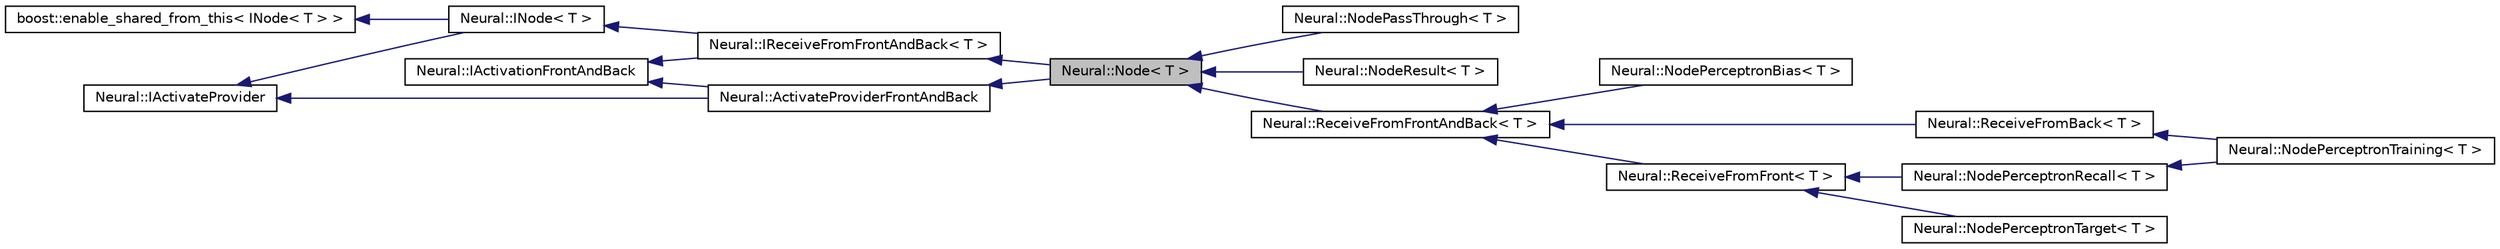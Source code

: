digraph G
{
  edge [fontname="Helvetica",fontsize="10",labelfontname="Helvetica",labelfontsize="10"];
  node [fontname="Helvetica",fontsize="10",shape=record];
  rankdir=LR;
  Node1 [label="Neural::Node\< T \>",height=0.2,width=0.4,color="black", fillcolor="grey75", style="filled" fontcolor="black"];
  Node2 -> Node1 [dir=back,color="midnightblue",fontsize="10",style="solid",fontname="Helvetica"];
  Node2 [label="Neural::IReceiveFromFrontAndBack\< T \>",height=0.2,width=0.4,color="black", fillcolor="white", style="filled",URL="$class_neural_1_1_i_receive_from_front_and_back.html"];
  Node3 -> Node2 [dir=back,color="midnightblue",fontsize="10",style="solid",fontname="Helvetica"];
  Node3 [label="Neural::INode\< T \>",height=0.2,width=0.4,color="black", fillcolor="white", style="filled",URL="$class_neural_1_1_i_node.html"];
  Node4 -> Node3 [dir=back,color="midnightblue",fontsize="10",style="solid",fontname="Helvetica"];
  Node4 [label="boost::enable_shared_from_this\< INode\< T \> \>",height=0.2,width=0.4,color="black", fillcolor="white", style="filled",URL="$classboost_1_1enable__shared__from__this.html"];
  Node5 -> Node3 [dir=back,color="midnightblue",fontsize="10",style="solid",fontname="Helvetica"];
  Node5 [label="Neural::IActivateProvider",height=0.2,width=0.4,color="black", fillcolor="white", style="filled",URL="$class_neural_1_1_i_activate_provider.html"];
  Node6 -> Node2 [dir=back,color="midnightblue",fontsize="10",style="solid",fontname="Helvetica"];
  Node6 [label="Neural::IActivationFrontAndBack",height=0.2,width=0.4,color="black", fillcolor="white", style="filled",URL="$class_neural_1_1_i_activation_front_and_back.html"];
  Node7 -> Node1 [dir=back,color="midnightblue",fontsize="10",style="solid",fontname="Helvetica"];
  Node7 [label="Neural::ActivateProviderFrontAndBack",height=0.2,width=0.4,color="black", fillcolor="white", style="filled",URL="$class_neural_1_1_activate_provider_front_and_back.html"];
  Node5 -> Node7 [dir=back,color="midnightblue",fontsize="10",style="solid",fontname="Helvetica"];
  Node6 -> Node7 [dir=back,color="midnightblue",fontsize="10",style="solid",fontname="Helvetica"];
  Node1 -> Node8 [dir=back,color="midnightblue",fontsize="10",style="solid",fontname="Helvetica"];
  Node8 [label="Neural::NodePassThrough\< T \>",height=0.2,width=0.4,color="black", fillcolor="white", style="filled",URL="$class_neural_1_1_node_pass_through.html"];
  Node1 -> Node9 [dir=back,color="midnightblue",fontsize="10",style="solid",fontname="Helvetica"];
  Node9 [label="Neural::NodeResult\< T \>",height=0.2,width=0.4,color="black", fillcolor="white", style="filled",URL="$class_neural_1_1_node_result.html"];
  Node1 -> Node10 [dir=back,color="midnightblue",fontsize="10",style="solid",fontname="Helvetica"];
  Node10 [label="Neural::ReceiveFromFrontAndBack\< T \>",height=0.2,width=0.4,color="black", fillcolor="white", style="filled",URL="$class_neural_1_1_receive_from_front_and_back.html"];
  Node10 -> Node11 [dir=back,color="midnightblue",fontsize="10",style="solid",fontname="Helvetica"];
  Node11 [label="Neural::NodePerceptronBias\< T \>",height=0.2,width=0.4,color="black", fillcolor="white", style="filled",URL="$class_neural_1_1_node_perceptron_bias.html"];
  Node10 -> Node12 [dir=back,color="midnightblue",fontsize="10",style="solid",fontname="Helvetica"];
  Node12 [label="Neural::ReceiveFromBack\< T \>",height=0.2,width=0.4,color="black", fillcolor="white", style="filled",URL="$class_neural_1_1_receive_from_back.html"];
  Node12 -> Node13 [dir=back,color="midnightblue",fontsize="10",style="solid",fontname="Helvetica"];
  Node13 [label="Neural::NodePerceptronTraining\< T \>",height=0.2,width=0.4,color="black", fillcolor="white", style="filled",URL="$class_neural_1_1_node_perceptron_training.html"];
  Node10 -> Node14 [dir=back,color="midnightblue",fontsize="10",style="solid",fontname="Helvetica"];
  Node14 [label="Neural::ReceiveFromFront\< T \>",height=0.2,width=0.4,color="black", fillcolor="white", style="filled",URL="$class_neural_1_1_receive_from_front.html"];
  Node14 -> Node15 [dir=back,color="midnightblue",fontsize="10",style="solid",fontname="Helvetica"];
  Node15 [label="Neural::NodePerceptronRecall\< T \>",height=0.2,width=0.4,color="black", fillcolor="white", style="filled",URL="$class_neural_1_1_node_perceptron_recall.html"];
  Node15 -> Node13 [dir=back,color="midnightblue",fontsize="10",style="solid",fontname="Helvetica"];
  Node14 -> Node16 [dir=back,color="midnightblue",fontsize="10",style="solid",fontname="Helvetica"];
  Node16 [label="Neural::NodePerceptronTarget\< T \>",height=0.2,width=0.4,color="black", fillcolor="white", style="filled",URL="$class_neural_1_1_node_perceptron_target.html"];
}
